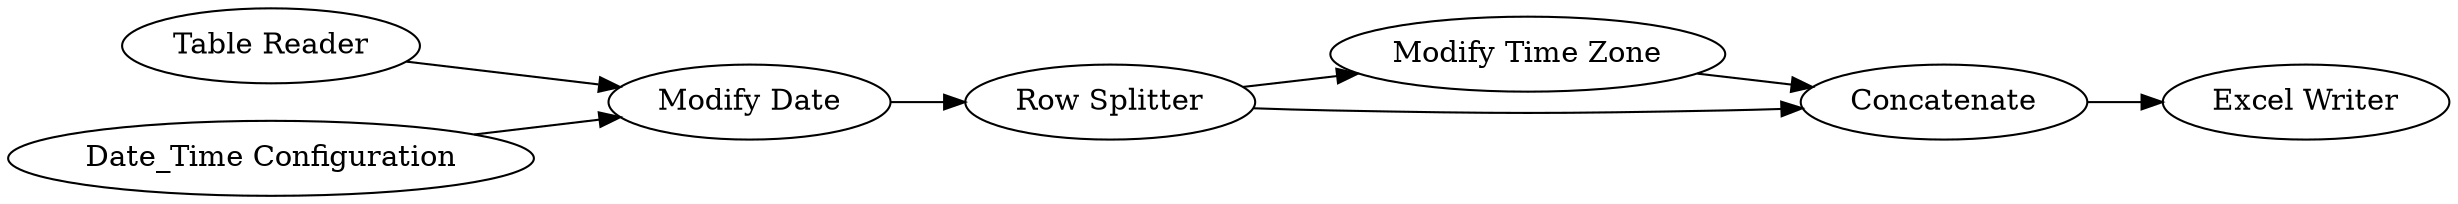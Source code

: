 digraph {
	4 -> 5
	3 -> 4
	3 -> 5
	5 -> 6
	1 -> 2
	2 -> 3
	7 -> 2
	5 [label=Concatenate]
	1 [label="Table Reader"]
	7 [label="Date_Time Configuration"]
	4 [label="Modify Time Zone"]
	6 [label="Excel Writer"]
	3 [label="Row Splitter"]
	2 [label="Modify Date"]
	rankdir=LR
}
